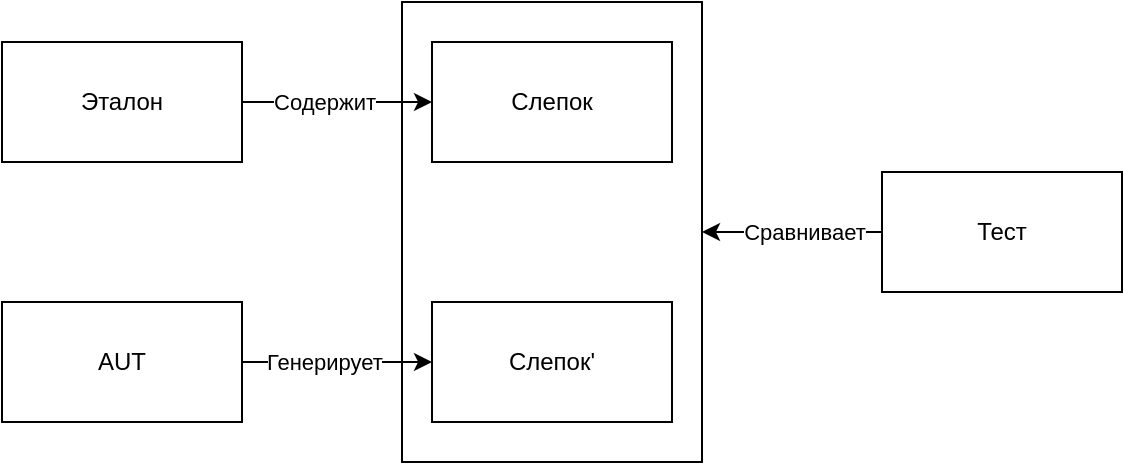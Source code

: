 <mxfile version="26.1.1">
  <diagram name="Page-1" id="fZvR-FiHQmTredx2BwPE">
    <mxGraphModel dx="1434" dy="746" grid="1" gridSize="10" guides="1" tooltips="1" connect="1" arrows="1" fold="1" page="1" pageScale="1" pageWidth="850" pageHeight="1100" math="0" shadow="0">
      <root>
        <mxCell id="0" />
        <mxCell id="1" parent="0" />
        <mxCell id="_SnCmpSbxFfpvaKDgkAW-11" value="" style="rounded=0;whiteSpace=wrap;html=1;" parent="1" vertex="1">
          <mxGeometry x="350" y="130" width="150" height="230" as="geometry" />
        </mxCell>
        <mxCell id="_SnCmpSbxFfpvaKDgkAW-1" value="Слепок" style="rounded=0;whiteSpace=wrap;html=1;" parent="1" vertex="1">
          <mxGeometry x="365" y="150" width="120" height="60" as="geometry" />
        </mxCell>
        <mxCell id="_SnCmpSbxFfpvaKDgkAW-4" style="edgeStyle=orthogonalEdgeStyle;rounded=0;orthogonalLoop=1;jettySize=auto;html=1;" parent="1" source="_SnCmpSbxFfpvaKDgkAW-2" target="_SnCmpSbxFfpvaKDgkAW-3" edge="1">
          <mxGeometry relative="1" as="geometry" />
        </mxCell>
        <mxCell id="_SnCmpSbxFfpvaKDgkAW-5" value="Генерирует" style="edgeLabel;html=1;align=center;verticalAlign=middle;resizable=0;points=[];" parent="_SnCmpSbxFfpvaKDgkAW-4" vertex="1" connectable="0">
          <mxGeometry x="0.081" relative="1" as="geometry">
            <mxPoint x="-11" as="offset" />
          </mxGeometry>
        </mxCell>
        <mxCell id="_SnCmpSbxFfpvaKDgkAW-2" value="AUT" style="rounded=0;whiteSpace=wrap;html=1;" parent="1" vertex="1">
          <mxGeometry x="150" y="280" width="120" height="60" as="geometry" />
        </mxCell>
        <mxCell id="_SnCmpSbxFfpvaKDgkAW-3" value="Слепок&#39;" style="rounded=0;whiteSpace=wrap;html=1;" parent="1" vertex="1">
          <mxGeometry x="365" y="280" width="120" height="60" as="geometry" />
        </mxCell>
        <mxCell id="_SnCmpSbxFfpvaKDgkAW-12" style="edgeStyle=orthogonalEdgeStyle;rounded=0;orthogonalLoop=1;jettySize=auto;html=1;entryX=1;entryY=0.5;entryDx=0;entryDy=0;" parent="1" source="_SnCmpSbxFfpvaKDgkAW-6" target="_SnCmpSbxFfpvaKDgkAW-11" edge="1">
          <mxGeometry relative="1" as="geometry" />
        </mxCell>
        <mxCell id="_SnCmpSbxFfpvaKDgkAW-13" value="Сравнивает" style="edgeLabel;html=1;align=center;verticalAlign=middle;resizable=0;points=[];" parent="_SnCmpSbxFfpvaKDgkAW-12" vertex="1" connectable="0">
          <mxGeometry x="-0.164" y="1" relative="1" as="geometry">
            <mxPoint x="-2" y="-1" as="offset" />
          </mxGeometry>
        </mxCell>
        <mxCell id="_SnCmpSbxFfpvaKDgkAW-6" value="Тест" style="rounded=0;whiteSpace=wrap;html=1;" parent="1" vertex="1">
          <mxGeometry x="590" y="215" width="120" height="60" as="geometry" />
        </mxCell>
        <mxCell id="_SnCmpSbxFfpvaKDgkAW-8" style="edgeStyle=orthogonalEdgeStyle;rounded=0;orthogonalLoop=1;jettySize=auto;html=1;" parent="1" source="_SnCmpSbxFfpvaKDgkAW-7" target="_SnCmpSbxFfpvaKDgkAW-1" edge="1">
          <mxGeometry relative="1" as="geometry" />
        </mxCell>
        <mxCell id="_SnCmpSbxFfpvaKDgkAW-9" value="Содержит" style="edgeLabel;html=1;align=center;verticalAlign=middle;resizable=0;points=[];" parent="_SnCmpSbxFfpvaKDgkAW-8" vertex="1" connectable="0">
          <mxGeometry x="-0.297" relative="1" as="geometry">
            <mxPoint x="7" as="offset" />
          </mxGeometry>
        </mxCell>
        <mxCell id="_SnCmpSbxFfpvaKDgkAW-7" value="Эталон" style="rounded=0;whiteSpace=wrap;html=1;" parent="1" vertex="1">
          <mxGeometry x="150" y="150" width="120" height="60" as="geometry" />
        </mxCell>
      </root>
    </mxGraphModel>
  </diagram>
</mxfile>
